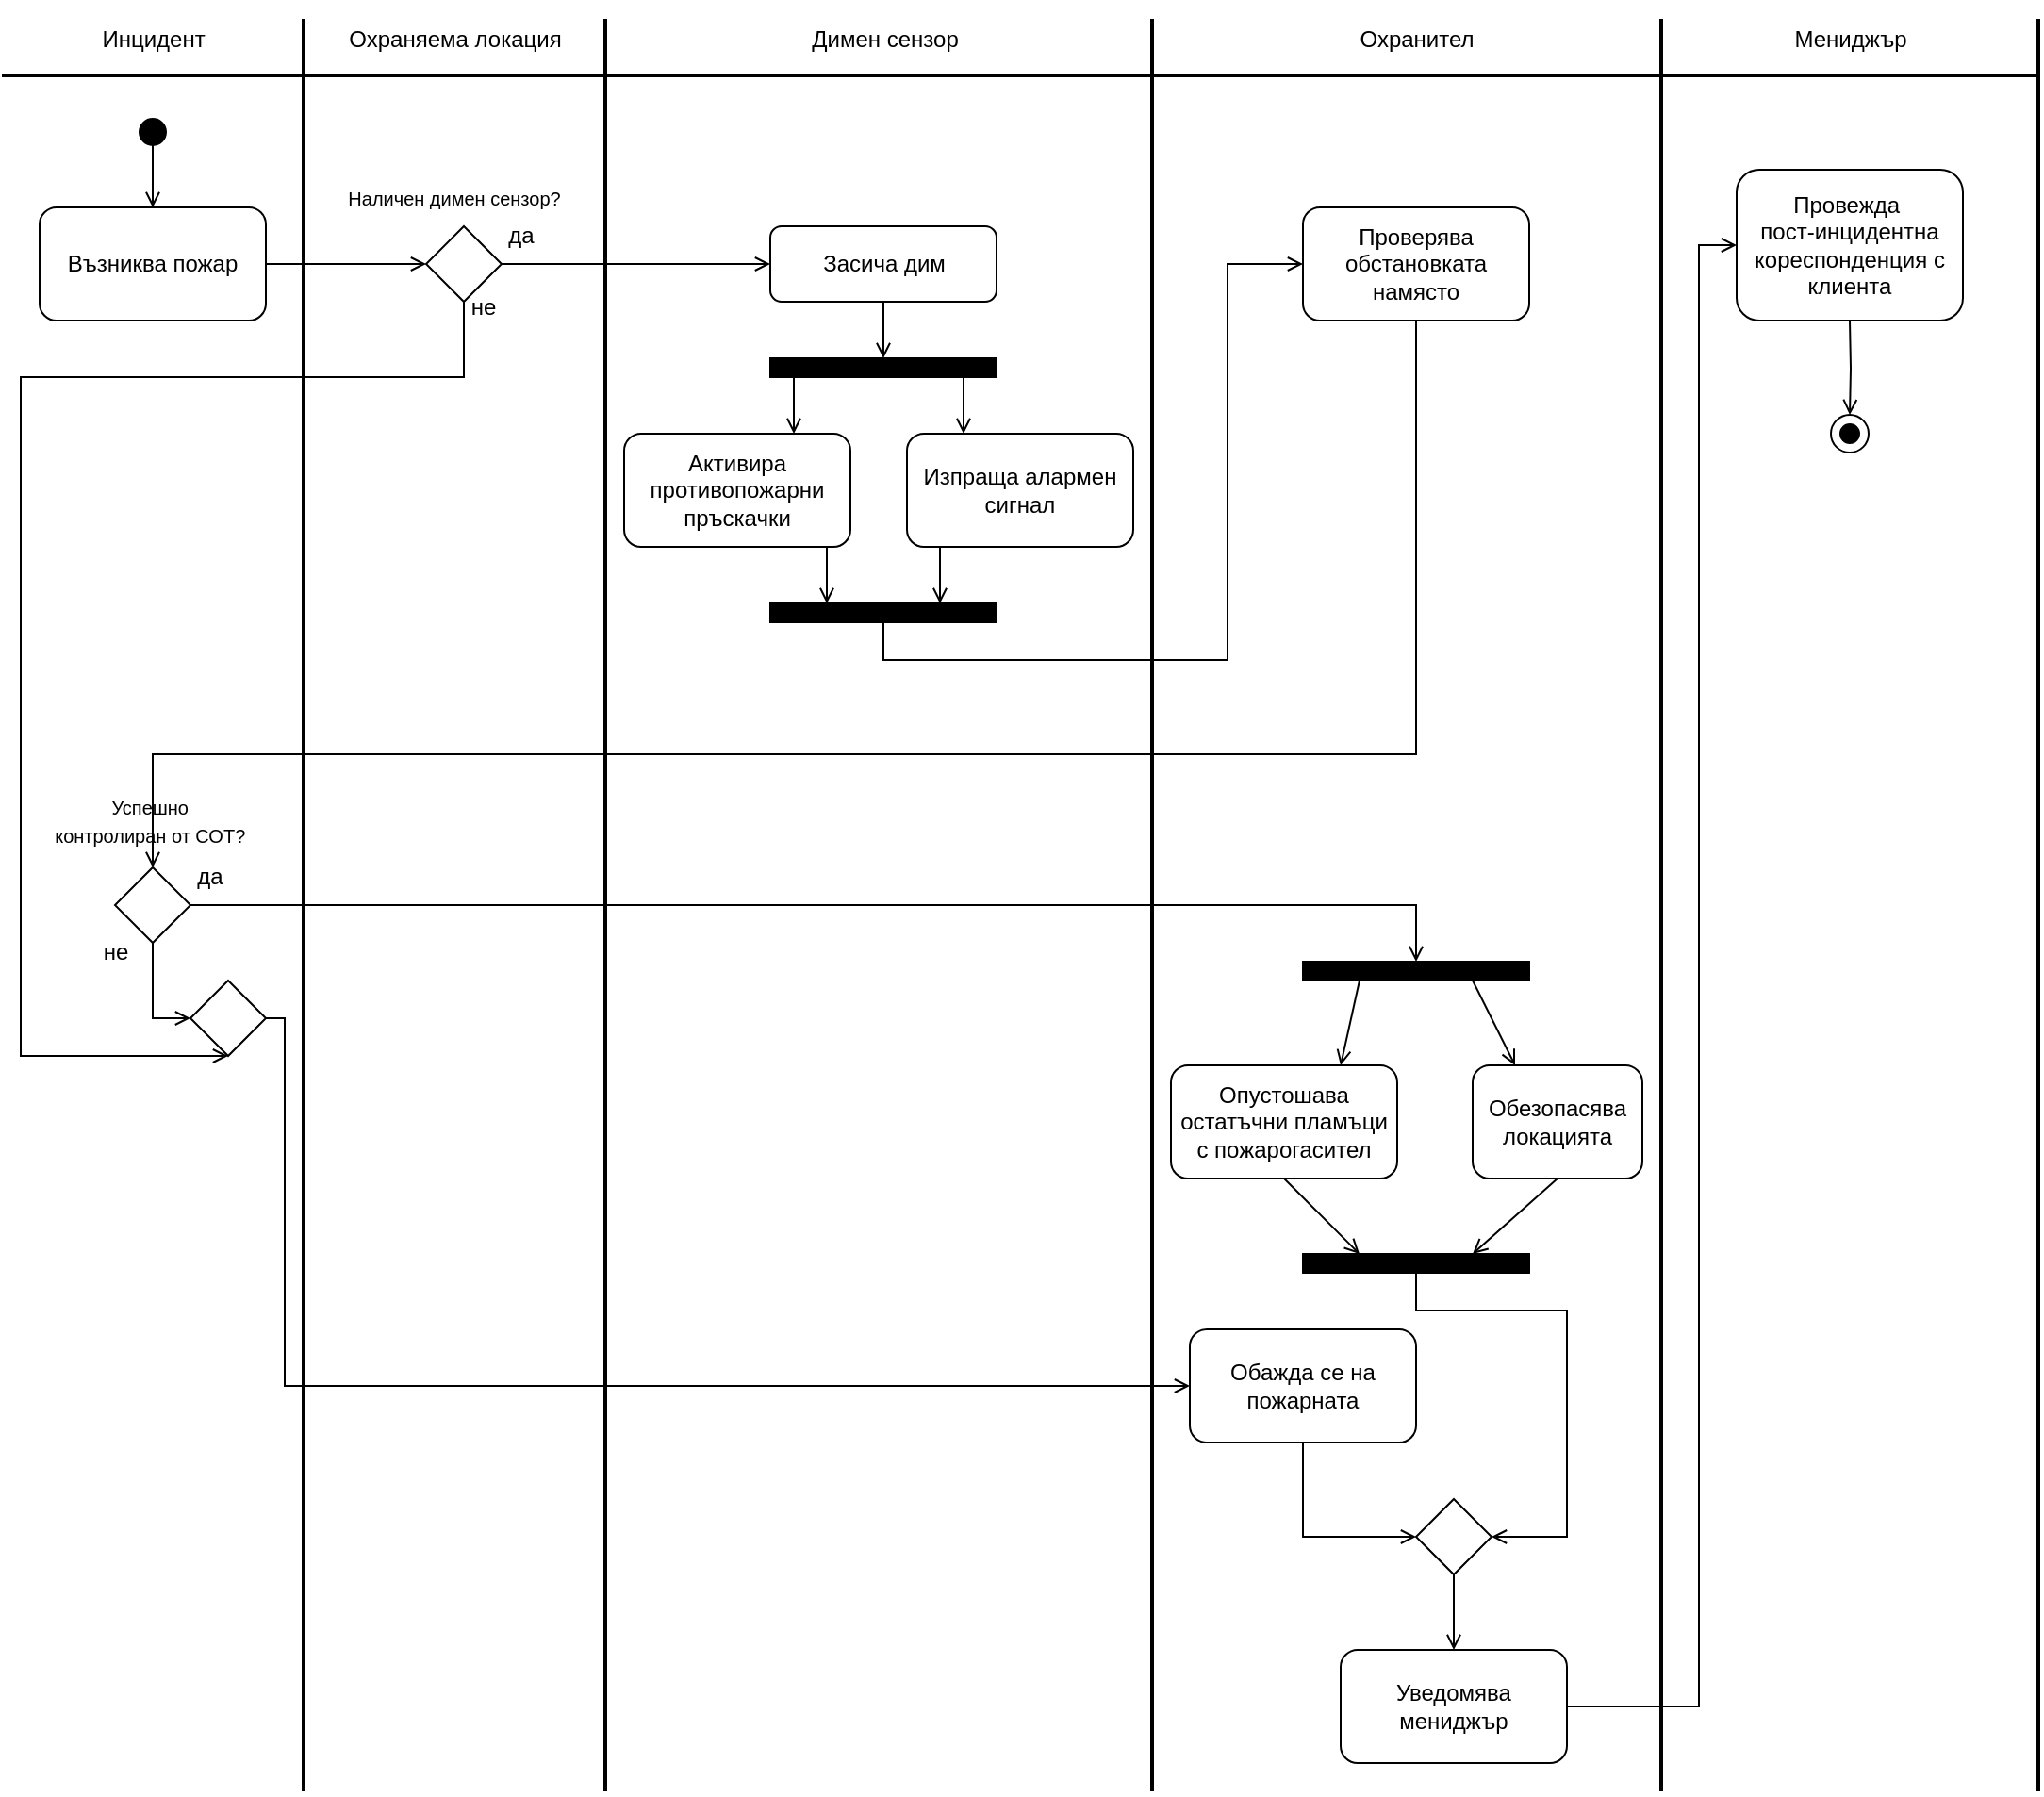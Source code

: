 <mxfile version="24.2.0" type="device">
  <diagram name="Page-1" id="UBH2oY3vQnfjVQV_58VH">
    <mxGraphModel dx="1459" dy="775" grid="1" gridSize="10" guides="1" tooltips="1" connect="1" arrows="1" fold="1" page="1" pageScale="1" pageWidth="827" pageHeight="1169" math="0" shadow="0">
      <root>
        <mxCell id="0" />
        <mxCell id="1" parent="0" />
        <mxCell id="stnmt_BLtRVrJDvMeecF-1" value="" style="html=1;verticalAlign=bottom;startArrow=oval;startFill=1;endArrow=open;startSize=14;curved=0;rounded=0;endFill=0;" parent="1" edge="1">
          <mxGeometry width="60" relative="1" as="geometry">
            <mxPoint x="80" y="80" as="sourcePoint" />
            <mxPoint x="80" y="120" as="targetPoint" />
          </mxGeometry>
        </mxCell>
        <mxCell id="bMNKIhkbJvYVxO2KiTp9-32" style="edgeStyle=orthogonalEdgeStyle;rounded=0;orthogonalLoop=1;jettySize=auto;html=1;entryX=0;entryY=0.5;entryDx=0;entryDy=0;endArrow=open;endFill=0;" parent="1" source="stnmt_BLtRVrJDvMeecF-2" target="bMNKIhkbJvYVxO2KiTp9-16" edge="1">
          <mxGeometry relative="1" as="geometry" />
        </mxCell>
        <mxCell id="stnmt_BLtRVrJDvMeecF-2" value="Възниква пожар" style="rounded=1;whiteSpace=wrap;html=1;" parent="1" vertex="1">
          <mxGeometry x="20" y="120" width="120" height="60" as="geometry" />
        </mxCell>
        <mxCell id="t9dFOqBbaQMAALfSwQGb-1" value="" style="endArrow=none;html=1;rounded=0;strokeWidth=2;" parent="1" edge="1">
          <mxGeometry width="50" height="50" relative="1" as="geometry">
            <mxPoint y="50" as="sourcePoint" />
            <mxPoint x="1080" y="50" as="targetPoint" />
          </mxGeometry>
        </mxCell>
        <mxCell id="t9dFOqBbaQMAALfSwQGb-2" value="" style="endArrow=none;html=1;rounded=0;strokeWidth=2;" parent="1" edge="1">
          <mxGeometry width="50" height="50" relative="1" as="geometry">
            <mxPoint x="160" y="960" as="sourcePoint" />
            <mxPoint x="160" y="20" as="targetPoint" />
          </mxGeometry>
        </mxCell>
        <mxCell id="t9dFOqBbaQMAALfSwQGb-3" value="Инцидент" style="text;html=1;align=center;verticalAlign=bottom;resizable=0;points=[];autosize=1;strokeColor=none;fillColor=none;" parent="1" vertex="1">
          <mxGeometry x="40" y="10" width="80" height="30" as="geometry" />
        </mxCell>
        <mxCell id="t9dFOqBbaQMAALfSwQGb-4" value="" style="endArrow=none;html=1;rounded=0;strokeWidth=2;" parent="1" edge="1">
          <mxGeometry width="50" height="50" relative="1" as="geometry">
            <mxPoint x="320" y="960" as="sourcePoint" />
            <mxPoint x="320" y="20" as="targetPoint" />
          </mxGeometry>
        </mxCell>
        <mxCell id="t9dFOqBbaQMAALfSwQGb-5" value="Охраняема локация" style="text;html=1;align=center;verticalAlign=bottom;resizable=0;points=[];autosize=1;strokeColor=none;fillColor=none;" parent="1" vertex="1">
          <mxGeometry x="170" y="10" width="140" height="30" as="geometry" />
        </mxCell>
        <mxCell id="t9dFOqBbaQMAALfSwQGb-6" value="Димен сензор" style="text;html=1;align=center;verticalAlign=bottom;resizable=0;points=[];autosize=1;strokeColor=none;fillColor=none;" parent="1" vertex="1">
          <mxGeometry x="417.5" y="10" width="100" height="30" as="geometry" />
        </mxCell>
        <mxCell id="bMNKIhkbJvYVxO2KiTp9-1" value="" style="endArrow=none;html=1;rounded=0;strokeWidth=2;" parent="1" edge="1">
          <mxGeometry width="50" height="50" relative="1" as="geometry">
            <mxPoint x="610" y="960" as="sourcePoint" />
            <mxPoint x="610" y="20" as="targetPoint" />
          </mxGeometry>
        </mxCell>
        <mxCell id="bMNKIhkbJvYVxO2KiTp9-6" value="Охранител" style="text;html=1;align=center;verticalAlign=bottom;resizable=0;points=[];autosize=1;strokeColor=none;fillColor=none;" parent="1" vertex="1">
          <mxGeometry x="710" y="10" width="80" height="30" as="geometry" />
        </mxCell>
        <mxCell id="bMNKIhkbJvYVxO2KiTp9-7" value="" style="endArrow=none;html=1;rounded=0;strokeWidth=2;" parent="1" edge="1">
          <mxGeometry width="50" height="50" relative="1" as="geometry">
            <mxPoint x="880" y="960" as="sourcePoint" />
            <mxPoint x="880" y="20" as="targetPoint" />
          </mxGeometry>
        </mxCell>
        <mxCell id="bMNKIhkbJvYVxO2KiTp9-12" style="edgeStyle=orthogonalEdgeStyle;rounded=0;orthogonalLoop=1;jettySize=auto;html=1;exitX=0.5;exitY=1;exitDx=0;exitDy=0;entryX=0.5;entryY=0;entryDx=0;entryDy=0;endArrow=open;endFill=0;" parent="1" source="bMNKIhkbJvYVxO2KiTp9-8" target="bMNKIhkbJvYVxO2KiTp9-11" edge="1">
          <mxGeometry relative="1" as="geometry" />
        </mxCell>
        <mxCell id="bMNKIhkbJvYVxO2KiTp9-8" value="Засича дим" style="rounded=1;whiteSpace=wrap;html=1;" parent="1" vertex="1">
          <mxGeometry x="407.5" y="130" width="120" height="40" as="geometry" />
        </mxCell>
        <mxCell id="bMNKIhkbJvYVxO2KiTp9-101" style="edgeStyle=orthogonalEdgeStyle;rounded=0;orthogonalLoop=1;jettySize=auto;html=1;exitX=0.25;exitY=1;exitDx=0;exitDy=0;entryX=0.75;entryY=0;entryDx=0;entryDy=0;endArrow=open;endFill=0;" parent="1" source="bMNKIhkbJvYVxO2KiTp9-9" target="bMNKIhkbJvYVxO2KiTp9-98" edge="1">
          <mxGeometry relative="1" as="geometry" />
        </mxCell>
        <mxCell id="bMNKIhkbJvYVxO2KiTp9-9" value="Изпраща алармен сигнал" style="rounded=1;whiteSpace=wrap;html=1;" parent="1" vertex="1">
          <mxGeometry x="480" y="240" width="120" height="60" as="geometry" />
        </mxCell>
        <mxCell id="bMNKIhkbJvYVxO2KiTp9-102" style="edgeStyle=orthogonalEdgeStyle;rounded=0;orthogonalLoop=1;jettySize=auto;html=1;exitX=0.75;exitY=1;exitDx=0;exitDy=0;entryX=0.25;entryY=0;entryDx=0;entryDy=0;endArrow=open;endFill=0;" parent="1" source="bMNKIhkbJvYVxO2KiTp9-10" target="bMNKIhkbJvYVxO2KiTp9-98" edge="1">
          <mxGeometry relative="1" as="geometry" />
        </mxCell>
        <mxCell id="bMNKIhkbJvYVxO2KiTp9-10" value="Активира противопожарни пръскачки" style="rounded=1;whiteSpace=wrap;html=1;" parent="1" vertex="1">
          <mxGeometry x="330" y="240" width="120" height="60" as="geometry" />
        </mxCell>
        <mxCell id="bMNKIhkbJvYVxO2KiTp9-20" style="edgeStyle=orthogonalEdgeStyle;rounded=0;orthogonalLoop=1;jettySize=auto;html=1;exitX=0.25;exitY=1;exitDx=0;exitDy=0;entryX=0.75;entryY=0;entryDx=0;entryDy=0;endArrow=open;endFill=0;" parent="1" source="bMNKIhkbJvYVxO2KiTp9-11" target="bMNKIhkbJvYVxO2KiTp9-10" edge="1">
          <mxGeometry relative="1" as="geometry" />
        </mxCell>
        <mxCell id="bMNKIhkbJvYVxO2KiTp9-68" style="edgeStyle=orthogonalEdgeStyle;rounded=0;orthogonalLoop=1;jettySize=auto;html=1;exitX=0.75;exitY=1;exitDx=0;exitDy=0;entryX=0.25;entryY=0;entryDx=0;entryDy=0;endArrow=open;endFill=0;" parent="1" source="bMNKIhkbJvYVxO2KiTp9-11" target="bMNKIhkbJvYVxO2KiTp9-9" edge="1">
          <mxGeometry relative="1" as="geometry" />
        </mxCell>
        <mxCell id="bMNKIhkbJvYVxO2KiTp9-11" value="" style="rounded=0;whiteSpace=wrap;html=1;fillStyle=solid;fillColor=#000000;" parent="1" vertex="1">
          <mxGeometry x="407.5" y="200" width="120" height="10" as="geometry" />
        </mxCell>
        <mxCell id="bMNKIhkbJvYVxO2KiTp9-19" style="edgeStyle=orthogonalEdgeStyle;rounded=0;orthogonalLoop=1;jettySize=auto;html=1;exitX=1;exitY=0.5;exitDx=0;exitDy=0;entryX=0;entryY=0.5;entryDx=0;entryDy=0;endArrow=open;endFill=0;" parent="1" source="bMNKIhkbJvYVxO2KiTp9-16" target="bMNKIhkbJvYVxO2KiTp9-8" edge="1">
          <mxGeometry relative="1" as="geometry" />
        </mxCell>
        <mxCell id="bMNKIhkbJvYVxO2KiTp9-52" style="edgeStyle=orthogonalEdgeStyle;rounded=0;orthogonalLoop=1;jettySize=auto;html=1;entryX=0.5;entryY=0;entryDx=0;entryDy=0;endArrow=open;endFill=0;exitX=0.5;exitY=1;exitDx=0;exitDy=0;" parent="1" source="bMNKIhkbJvYVxO2KiTp9-22" target="bMNKIhkbJvYVxO2KiTp9-44" edge="1">
          <mxGeometry relative="1" as="geometry">
            <Array as="points">
              <mxPoint x="750" y="410" />
              <mxPoint x="80" y="410" />
            </Array>
          </mxGeometry>
        </mxCell>
        <mxCell id="bMNKIhkbJvYVxO2KiTp9-22" value="Проверява обстановката намясто" style="rounded=1;whiteSpace=wrap;html=1;" parent="1" vertex="1">
          <mxGeometry x="690" y="120" width="120" height="60" as="geometry" />
        </mxCell>
        <mxCell id="bMNKIhkbJvYVxO2KiTp9-38" value="не" style="text;html=1;align=center;verticalAlign=middle;resizable=0;points=[];autosize=1;strokeColor=none;fillColor=none;container=0;" parent="1" vertex="1">
          <mxGeometry x="235" y="158" width="40" height="30" as="geometry" />
        </mxCell>
        <mxCell id="bMNKIhkbJvYVxO2KiTp9-43" value="" style="group" parent="1" vertex="1" connectable="0">
          <mxGeometry x="10" y="440" width="130" height="80" as="geometry" />
        </mxCell>
        <mxCell id="bMNKIhkbJvYVxO2KiTp9-44" value="" style="rhombus;whiteSpace=wrap;html=1;" parent="bMNKIhkbJvYVxO2KiTp9-43" vertex="1">
          <mxGeometry x="50" y="30" width="40" height="40" as="geometry" />
        </mxCell>
        <mxCell id="bMNKIhkbJvYVxO2KiTp9-45" value="&lt;div style=&quot;&quot;&gt;&lt;span style=&quot;background-color: initial; font-size: 10px;&quot;&gt;Успешно&amp;nbsp;&lt;/span&gt;&lt;/div&gt;&lt;div style=&quot;&quot;&gt;&lt;span style=&quot;background-color: initial; font-size: 10px;&quot;&gt;контролиран от СОТ?&amp;nbsp;&lt;/span&gt;&lt;/div&gt;" style="text;html=1;align=center;verticalAlign=middle;whiteSpace=wrap;rounded=0;" parent="bMNKIhkbJvYVxO2KiTp9-43" vertex="1">
          <mxGeometry x="10" y="-10" width="120" height="30" as="geometry" />
        </mxCell>
        <mxCell id="bMNKIhkbJvYVxO2KiTp9-46" value="да" style="text;html=1;align=center;verticalAlign=middle;resizable=0;points=[];autosize=1;strokeColor=none;fillColor=none;" parent="bMNKIhkbJvYVxO2KiTp9-43" vertex="1">
          <mxGeometry x="80" y="20" width="40" height="30" as="geometry" />
        </mxCell>
        <mxCell id="bMNKIhkbJvYVxO2KiTp9-47" value="не" style="text;html=1;align=center;verticalAlign=middle;resizable=0;points=[];autosize=1;strokeColor=none;fillColor=none;" parent="bMNKIhkbJvYVxO2KiTp9-43" vertex="1">
          <mxGeometry x="30" y="60" width="40" height="30" as="geometry" />
        </mxCell>
        <mxCell id="bMNKIhkbJvYVxO2KiTp9-50" value="Мениджър" style="text;html=1;align=center;verticalAlign=bottom;resizable=0;points=[];autosize=1;strokeColor=none;fillColor=none;" parent="1" vertex="1">
          <mxGeometry x="940" y="10" width="80" height="30" as="geometry" />
        </mxCell>
        <mxCell id="bMNKIhkbJvYVxO2KiTp9-51" value="Провежда&amp;nbsp;&lt;div&gt;пост-инцидентна кореспонденция с клиента&lt;/div&gt;" style="rounded=1;whiteSpace=wrap;html=1;" parent="1" vertex="1">
          <mxGeometry x="920" y="100" width="120" height="80" as="geometry" />
        </mxCell>
        <mxCell id="bMNKIhkbJvYVxO2KiTp9-64" style="edgeStyle=orthogonalEdgeStyle;rounded=0;orthogonalLoop=1;jettySize=auto;html=1;entryX=0;entryY=0.5;entryDx=0;entryDy=0;exitX=0.5;exitY=1;exitDx=0;exitDy=0;endArrow=open;endFill=0;" parent="1" source="bMNKIhkbJvYVxO2KiTp9-55" target="bMNKIhkbJvYVxO2KiTp9-77" edge="1">
          <mxGeometry relative="1" as="geometry">
            <mxPoint x="768.75" y="715" as="targetPoint" />
          </mxGeometry>
        </mxCell>
        <mxCell id="bMNKIhkbJvYVxO2KiTp9-55" value="Обажда се на пожарната" style="rounded=1;whiteSpace=wrap;html=1;" parent="1" vertex="1">
          <mxGeometry x="630" y="715" width="120" height="60" as="geometry" />
        </mxCell>
        <mxCell id="bMNKIhkbJvYVxO2KiTp9-54" style="edgeStyle=orthogonalEdgeStyle;rounded=0;orthogonalLoop=1;jettySize=auto;html=1;exitX=0.5;exitY=1;exitDx=0;exitDy=0;entryX=0;entryY=0.5;entryDx=0;entryDy=0;endArrow=open;endFill=0;" parent="1" target="bMNKIhkbJvYVxO2KiTp9-55" edge="1">
          <mxGeometry relative="1" as="geometry">
            <mxPoint x="762.147" y="550" as="targetPoint" />
            <mxPoint x="140" y="550" as="sourcePoint" />
            <Array as="points">
              <mxPoint x="150" y="550" />
              <mxPoint x="150" y="745" />
            </Array>
          </mxGeometry>
        </mxCell>
        <mxCell id="bMNKIhkbJvYVxO2KiTp9-92" style="rounded=0;orthogonalLoop=1;jettySize=auto;html=1;exitX=0.5;exitY=1;exitDx=0;exitDy=0;entryX=0.75;entryY=0;entryDx=0;entryDy=0;endArrow=open;endFill=0;" parent="1" source="bMNKIhkbJvYVxO2KiTp9-56" target="bMNKIhkbJvYVxO2KiTp9-86" edge="1">
          <mxGeometry relative="1" as="geometry" />
        </mxCell>
        <mxCell id="bMNKIhkbJvYVxO2KiTp9-56" value="Обезопасява локацията" style="rounded=1;whiteSpace=wrap;html=1;" parent="1" vertex="1">
          <mxGeometry x="780" y="575" width="90" height="60" as="geometry" />
        </mxCell>
        <mxCell id="bMNKIhkbJvYVxO2KiTp9-66" style="edgeStyle=orthogonalEdgeStyle;rounded=0;orthogonalLoop=1;jettySize=auto;html=1;entryX=0;entryY=0.5;entryDx=0;entryDy=0;endArrow=open;endFill=0;exitX=1;exitY=0.5;exitDx=0;exitDy=0;" parent="1" source="bMNKIhkbJvYVxO2KiTp9-57" target="bMNKIhkbJvYVxO2KiTp9-51" edge="1">
          <mxGeometry relative="1" as="geometry">
            <Array as="points">
              <mxPoint x="900" y="915" />
              <mxPoint x="900" y="140" />
            </Array>
          </mxGeometry>
        </mxCell>
        <mxCell id="bMNKIhkbJvYVxO2KiTp9-57" value="Уведомява мениджър" style="rounded=1;whiteSpace=wrap;html=1;" parent="1" vertex="1">
          <mxGeometry x="710" y="885" width="120" height="60" as="geometry" />
        </mxCell>
        <mxCell id="bMNKIhkbJvYVxO2KiTp9-60" style="edgeStyle=orthogonalEdgeStyle;rounded=0;orthogonalLoop=1;jettySize=auto;html=1;entryX=0.5;entryY=0;entryDx=0;entryDy=0;endArrow=open;endFill=0;exitX=0.5;exitY=1;exitDx=0;exitDy=0;" parent="1" source="bMNKIhkbJvYVxO2KiTp9-77" target="bMNKIhkbJvYVxO2KiTp9-57" edge="1">
          <mxGeometry relative="1" as="geometry">
            <mxPoint x="800" y="725" as="sourcePoint" />
          </mxGeometry>
        </mxCell>
        <mxCell id="bMNKIhkbJvYVxO2KiTp9-73" style="edgeStyle=orthogonalEdgeStyle;rounded=0;orthogonalLoop=1;jettySize=auto;html=1;exitX=0.5;exitY=1;exitDx=0;exitDy=0;entryX=0.5;entryY=1;entryDx=0;entryDy=0;endArrow=open;endFill=0;" parent="1" source="bMNKIhkbJvYVxO2KiTp9-16" target="bMNKIhkbJvYVxO2KiTp9-75" edge="1">
          <mxGeometry relative="1" as="geometry">
            <mxPoint x="130" y="487.5" as="targetPoint" />
            <Array as="points">
              <mxPoint x="245" y="210" />
              <mxPoint x="10" y="210" />
              <mxPoint x="10" y="570" />
            </Array>
          </mxGeometry>
        </mxCell>
        <mxCell id="bMNKIhkbJvYVxO2KiTp9-16" value="" style="rhombus;whiteSpace=wrap;html=1;container=0;" parent="1" vertex="1">
          <mxGeometry x="225" y="130" width="40" height="40" as="geometry" />
        </mxCell>
        <mxCell id="bMNKIhkbJvYVxO2KiTp9-18" value="&lt;div style=&quot;&quot;&gt;&lt;span style=&quot;background-color: initial; font-size: 10px;&quot;&gt;Наличен димен сензор?&lt;/span&gt;&lt;/div&gt;" style="text;html=1;align=center;verticalAlign=middle;whiteSpace=wrap;rounded=0;container=0;" parent="1" vertex="1">
          <mxGeometry x="175" y="100" width="130" height="30" as="geometry" />
        </mxCell>
        <mxCell id="bMNKIhkbJvYVxO2KiTp9-39" value="да" style="text;html=1;align=center;verticalAlign=middle;resizable=0;points=[];autosize=1;strokeColor=none;fillColor=none;container=0;" parent="1" vertex="1">
          <mxGeometry x="255" y="120" width="40" height="30" as="geometry" />
        </mxCell>
        <mxCell id="bMNKIhkbJvYVxO2KiTp9-75" value="" style="rhombus;whiteSpace=wrap;html=1;" parent="1" vertex="1">
          <mxGeometry x="100" y="530" width="40" height="40" as="geometry" />
        </mxCell>
        <mxCell id="bMNKIhkbJvYVxO2KiTp9-76" style="edgeStyle=orthogonalEdgeStyle;rounded=0;orthogonalLoop=1;jettySize=auto;html=1;exitX=0.5;exitY=1;exitDx=0;exitDy=0;entryX=0;entryY=0.5;entryDx=0;entryDy=0;endArrow=open;endFill=0;" parent="1" source="bMNKIhkbJvYVxO2KiTp9-44" target="bMNKIhkbJvYVxO2KiTp9-75" edge="1">
          <mxGeometry relative="1" as="geometry" />
        </mxCell>
        <mxCell id="bMNKIhkbJvYVxO2KiTp9-77" value="" style="rhombus;whiteSpace=wrap;html=1;" parent="1" vertex="1">
          <mxGeometry x="750" y="805" width="40" height="40" as="geometry" />
        </mxCell>
        <mxCell id="bMNKIhkbJvYVxO2KiTp9-78" value="" style="ellipse;whiteSpace=wrap;html=1;aspect=fixed;" parent="1" vertex="1">
          <mxGeometry x="970" y="230" width="20" height="20" as="geometry" />
        </mxCell>
        <mxCell id="bMNKIhkbJvYVxO2KiTp9-79" value="" style="ellipse;whiteSpace=wrap;html=1;aspect=fixed;labelBackgroundColor=#000000;fillColor=#000000;" parent="1" vertex="1">
          <mxGeometry x="975" y="235" width="10" height="10" as="geometry" />
        </mxCell>
        <mxCell id="bMNKIhkbJvYVxO2KiTp9-80" style="edgeStyle=orthogonalEdgeStyle;rounded=0;orthogonalLoop=1;jettySize=auto;html=1;endArrow=open;endFill=0;exitX=0.5;exitY=1;exitDx=0;exitDy=0;entryX=0.5;entryY=0;entryDx=0;entryDy=0;" parent="1" target="bMNKIhkbJvYVxO2KiTp9-78" edge="1">
          <mxGeometry relative="1" as="geometry">
            <mxPoint x="980" y="180" as="sourcePoint" />
            <mxPoint x="979.66" y="240" as="targetPoint" />
          </mxGeometry>
        </mxCell>
        <mxCell id="bMNKIhkbJvYVxO2KiTp9-81" value="" style="endArrow=none;html=1;rounded=0;strokeWidth=2;" parent="1" edge="1">
          <mxGeometry width="50" height="50" relative="1" as="geometry">
            <mxPoint x="1080" y="960" as="sourcePoint" />
            <mxPoint x="1080" y="20" as="targetPoint" />
          </mxGeometry>
        </mxCell>
        <mxCell id="bMNKIhkbJvYVxO2KiTp9-91" style="rounded=0;orthogonalLoop=1;jettySize=auto;html=1;exitX=0.5;exitY=1;exitDx=0;exitDy=0;entryX=0.25;entryY=0;entryDx=0;entryDy=0;endArrow=open;endFill=0;" parent="1" source="bMNKIhkbJvYVxO2KiTp9-83" target="bMNKIhkbJvYVxO2KiTp9-86" edge="1">
          <mxGeometry relative="1" as="geometry" />
        </mxCell>
        <mxCell id="bMNKIhkbJvYVxO2KiTp9-83" value="Опустошава остатъчни пламъци с пожарогасител" style="rounded=1;whiteSpace=wrap;html=1;" parent="1" vertex="1">
          <mxGeometry x="620" y="575" width="120" height="60" as="geometry" />
        </mxCell>
        <mxCell id="bMNKIhkbJvYVxO2KiTp9-89" style="rounded=0;orthogonalLoop=1;jettySize=auto;html=1;exitX=0.25;exitY=1;exitDx=0;exitDy=0;entryX=0.75;entryY=0;entryDx=0;entryDy=0;endArrow=open;endFill=0;" parent="1" source="bMNKIhkbJvYVxO2KiTp9-85" target="bMNKIhkbJvYVxO2KiTp9-83" edge="1">
          <mxGeometry relative="1" as="geometry" />
        </mxCell>
        <mxCell id="bMNKIhkbJvYVxO2KiTp9-90" style="rounded=0;orthogonalLoop=1;jettySize=auto;html=1;exitX=0.75;exitY=1;exitDx=0;exitDy=0;entryX=0.25;entryY=0;entryDx=0;entryDy=0;endArrow=open;endFill=0;" parent="1" source="bMNKIhkbJvYVxO2KiTp9-85" target="bMNKIhkbJvYVxO2KiTp9-56" edge="1">
          <mxGeometry relative="1" as="geometry" />
        </mxCell>
        <mxCell id="bMNKIhkbJvYVxO2KiTp9-85" value="" style="rounded=0;whiteSpace=wrap;html=1;fillStyle=solid;fillColor=#000000;" parent="1" vertex="1">
          <mxGeometry x="690" y="520" width="120" height="10" as="geometry" />
        </mxCell>
        <mxCell id="bMNKIhkbJvYVxO2KiTp9-87" style="edgeStyle=orthogonalEdgeStyle;rounded=0;orthogonalLoop=1;jettySize=auto;html=1;exitX=0.5;exitY=1;exitDx=0;exitDy=0;entryX=1;entryY=0.5;entryDx=0;entryDy=0;endArrow=open;endFill=0;" parent="1" source="bMNKIhkbJvYVxO2KiTp9-86" target="bMNKIhkbJvYVxO2KiTp9-77" edge="1">
          <mxGeometry relative="1" as="geometry">
            <Array as="points">
              <mxPoint x="750" y="705" />
              <mxPoint x="830" y="705" />
              <mxPoint x="830" y="825" />
            </Array>
          </mxGeometry>
        </mxCell>
        <mxCell id="bMNKIhkbJvYVxO2KiTp9-86" value="" style="rounded=0;whiteSpace=wrap;html=1;fillStyle=solid;fillColor=#000000;" parent="1" vertex="1">
          <mxGeometry x="690" y="675" width="120" height="10" as="geometry" />
        </mxCell>
        <mxCell id="bMNKIhkbJvYVxO2KiTp9-88" style="edgeStyle=orthogonalEdgeStyle;rounded=0;orthogonalLoop=1;jettySize=auto;html=1;exitX=1;exitY=0.5;exitDx=0;exitDy=0;entryX=0.5;entryY=0;entryDx=0;entryDy=0;endArrow=open;endFill=0;" parent="1" source="bMNKIhkbJvYVxO2KiTp9-44" target="bMNKIhkbJvYVxO2KiTp9-85" edge="1">
          <mxGeometry relative="1" as="geometry">
            <Array as="points">
              <mxPoint x="750" y="490" />
            </Array>
          </mxGeometry>
        </mxCell>
        <mxCell id="bMNKIhkbJvYVxO2KiTp9-103" style="edgeStyle=orthogonalEdgeStyle;rounded=0;orthogonalLoop=1;jettySize=auto;html=1;exitX=0.5;exitY=1;exitDx=0;exitDy=0;entryX=0;entryY=0.5;entryDx=0;entryDy=0;endArrow=open;endFill=0;" parent="1" source="bMNKIhkbJvYVxO2KiTp9-98" target="bMNKIhkbJvYVxO2KiTp9-22" edge="1">
          <mxGeometry relative="1" as="geometry">
            <Array as="points">
              <mxPoint x="467" y="360" />
              <mxPoint x="650" y="360" />
              <mxPoint x="650" y="150" />
            </Array>
          </mxGeometry>
        </mxCell>
        <mxCell id="bMNKIhkbJvYVxO2KiTp9-98" value="" style="rounded=0;whiteSpace=wrap;html=1;fillStyle=solid;fillColor=#000000;" parent="1" vertex="1">
          <mxGeometry x="407.5" y="330" width="120" height="10" as="geometry" />
        </mxCell>
      </root>
    </mxGraphModel>
  </diagram>
</mxfile>

